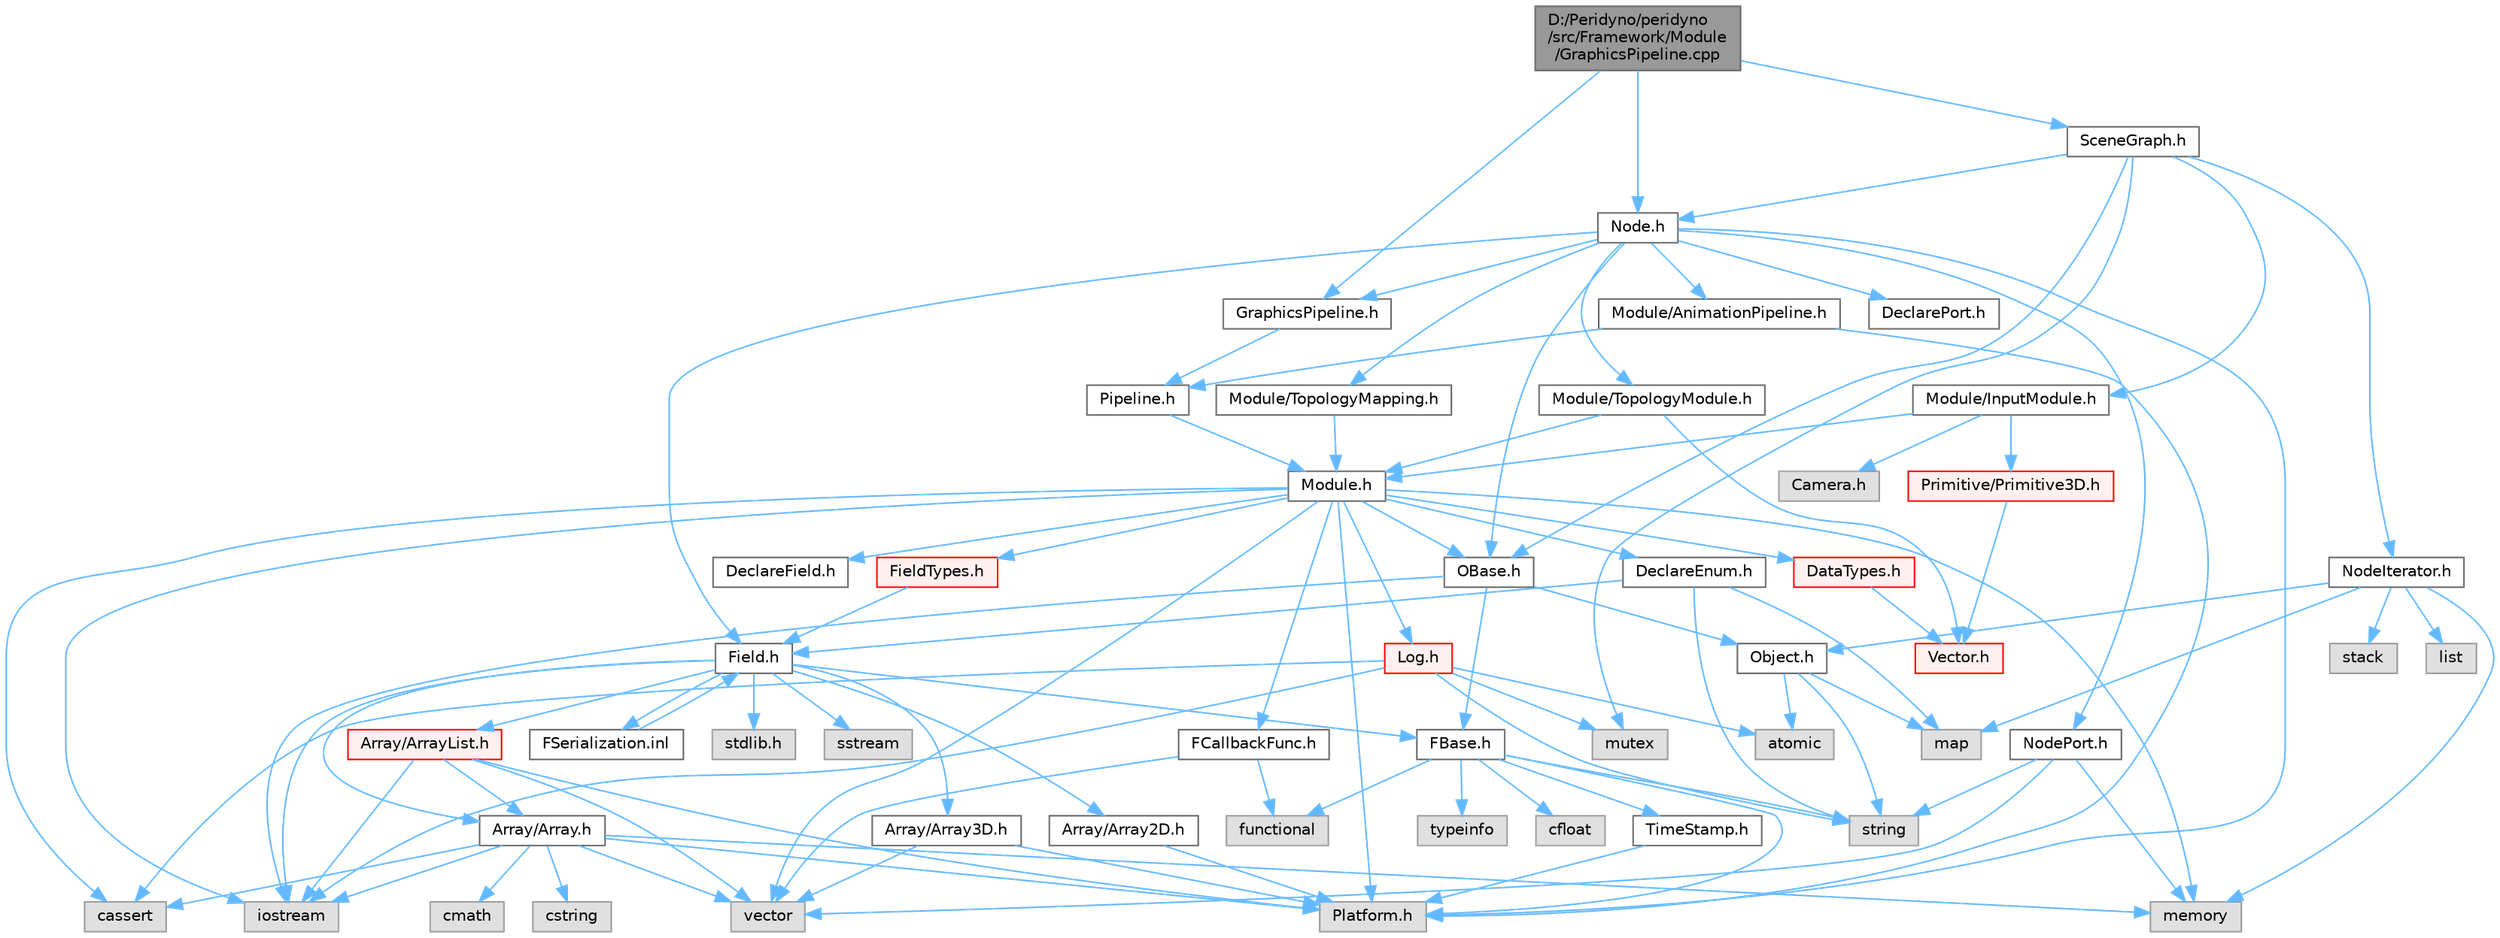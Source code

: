 digraph "D:/Peridyno/peridyno/src/Framework/Module/GraphicsPipeline.cpp"
{
 // LATEX_PDF_SIZE
  bgcolor="transparent";
  edge [fontname=Helvetica,fontsize=10,labelfontname=Helvetica,labelfontsize=10];
  node [fontname=Helvetica,fontsize=10,shape=box,height=0.2,width=0.4];
  Node1 [id="Node000001",label="D:/Peridyno/peridyno\l/src/Framework/Module\l/GraphicsPipeline.cpp",height=0.2,width=0.4,color="gray40", fillcolor="grey60", style="filled", fontcolor="black",tooltip=" "];
  Node1 -> Node2 [id="edge1_Node000001_Node000002",color="steelblue1",style="solid",tooltip=" "];
  Node2 [id="Node000002",label="GraphicsPipeline.h",height=0.2,width=0.4,color="grey40", fillcolor="white", style="filled",URL="$_graphics_pipeline_8h.html",tooltip=" "];
  Node2 -> Node3 [id="edge2_Node000002_Node000003",color="steelblue1",style="solid",tooltip=" "];
  Node3 [id="Node000003",label="Pipeline.h",height=0.2,width=0.4,color="grey40", fillcolor="white", style="filled",URL="$_pipeline_8h.html",tooltip=" "];
  Node3 -> Node4 [id="edge3_Node000003_Node000004",color="steelblue1",style="solid",tooltip=" "];
  Node4 [id="Node000004",label="Module.h",height=0.2,width=0.4,color="grey40", fillcolor="white", style="filled",URL="$_module_8h.html",tooltip=" "];
  Node4 -> Node5 [id="edge4_Node000004_Node000005",color="steelblue1",style="solid",tooltip=" "];
  Node5 [id="Node000005",label="Platform.h",height=0.2,width=0.4,color="grey60", fillcolor="#E0E0E0", style="filled",tooltip=" "];
  Node4 -> Node6 [id="edge5_Node000004_Node000006",color="steelblue1",style="solid",tooltip=" "];
  Node6 [id="Node000006",label="memory",height=0.2,width=0.4,color="grey60", fillcolor="#E0E0E0", style="filled",tooltip=" "];
  Node4 -> Node7 [id="edge6_Node000004_Node000007",color="steelblue1",style="solid",tooltip=" "];
  Node7 [id="Node000007",label="vector",height=0.2,width=0.4,color="grey60", fillcolor="#E0E0E0", style="filled",tooltip=" "];
  Node4 -> Node8 [id="edge7_Node000004_Node000008",color="steelblue1",style="solid",tooltip=" "];
  Node8 [id="Node000008",label="cassert",height=0.2,width=0.4,color="grey60", fillcolor="#E0E0E0", style="filled",tooltip=" "];
  Node4 -> Node9 [id="edge8_Node000004_Node000009",color="steelblue1",style="solid",tooltip=" "];
  Node9 [id="Node000009",label="iostream",height=0.2,width=0.4,color="grey60", fillcolor="#E0E0E0", style="filled",tooltip=" "];
  Node4 -> Node10 [id="edge9_Node000004_Node000010",color="steelblue1",style="solid",tooltip=" "];
  Node10 [id="Node000010",label="OBase.h",height=0.2,width=0.4,color="grey40", fillcolor="white", style="filled",URL="$_o_base_8h.html",tooltip=" "];
  Node10 -> Node9 [id="edge10_Node000010_Node000009",color="steelblue1",style="solid",tooltip=" "];
  Node10 -> Node11 [id="edge11_Node000010_Node000011",color="steelblue1",style="solid",tooltip=" "];
  Node11 [id="Node000011",label="FBase.h",height=0.2,width=0.4,color="grey40", fillcolor="white", style="filled",URL="$_f_base_8h.html",tooltip=" "];
  Node11 -> Node5 [id="edge12_Node000011_Node000005",color="steelblue1",style="solid",tooltip=" "];
  Node11 -> Node12 [id="edge13_Node000011_Node000012",color="steelblue1",style="solid",tooltip=" "];
  Node12 [id="Node000012",label="TimeStamp.h",height=0.2,width=0.4,color="grey40", fillcolor="white", style="filled",URL="$_time_stamp_8h.html",tooltip=" "];
  Node12 -> Node5 [id="edge14_Node000012_Node000005",color="steelblue1",style="solid",tooltip=" "];
  Node11 -> Node13 [id="edge15_Node000011_Node000013",color="steelblue1",style="solid",tooltip=" "];
  Node13 [id="Node000013",label="typeinfo",height=0.2,width=0.4,color="grey60", fillcolor="#E0E0E0", style="filled",tooltip=" "];
  Node11 -> Node14 [id="edge16_Node000011_Node000014",color="steelblue1",style="solid",tooltip=" "];
  Node14 [id="Node000014",label="string",height=0.2,width=0.4,color="grey60", fillcolor="#E0E0E0", style="filled",tooltip=" "];
  Node11 -> Node15 [id="edge17_Node000011_Node000015",color="steelblue1",style="solid",tooltip=" "];
  Node15 [id="Node000015",label="functional",height=0.2,width=0.4,color="grey60", fillcolor="#E0E0E0", style="filled",tooltip=" "];
  Node11 -> Node16 [id="edge18_Node000011_Node000016",color="steelblue1",style="solid",tooltip=" "];
  Node16 [id="Node000016",label="cfloat",height=0.2,width=0.4,color="grey60", fillcolor="#E0E0E0", style="filled",tooltip=" "];
  Node10 -> Node17 [id="edge19_Node000010_Node000017",color="steelblue1",style="solid",tooltip=" "];
  Node17 [id="Node000017",label="Object.h",height=0.2,width=0.4,color="grey40", fillcolor="white", style="filled",URL="$_object_8h.html",tooltip=" "];
  Node17 -> Node14 [id="edge20_Node000017_Node000014",color="steelblue1",style="solid",tooltip=" "];
  Node17 -> Node18 [id="edge21_Node000017_Node000018",color="steelblue1",style="solid",tooltip=" "];
  Node18 [id="Node000018",label="atomic",height=0.2,width=0.4,color="grey60", fillcolor="#E0E0E0", style="filled",tooltip=" "];
  Node17 -> Node19 [id="edge22_Node000017_Node000019",color="steelblue1",style="solid",tooltip=" "];
  Node19 [id="Node000019",label="map",height=0.2,width=0.4,color="grey60", fillcolor="#E0E0E0", style="filled",tooltip=" "];
  Node4 -> Node20 [id="edge23_Node000004_Node000020",color="steelblue1",style="solid",tooltip=" "];
  Node20 [id="Node000020",label="Log.h",height=0.2,width=0.4,color="red", fillcolor="#FFF0F0", style="filled",URL="$_log_8h.html",tooltip=" "];
  Node20 -> Node21 [id="edge24_Node000020_Node000021",color="steelblue1",style="solid",tooltip=" "];
  Node21 [id="Node000021",label="mutex",height=0.2,width=0.4,color="grey60", fillcolor="#E0E0E0", style="filled",tooltip=" "];
  Node20 -> Node14 [id="edge25_Node000020_Node000014",color="steelblue1",style="solid",tooltip=" "];
  Node20 -> Node9 [id="edge26_Node000020_Node000009",color="steelblue1",style="solid",tooltip=" "];
  Node20 -> Node8 [id="edge27_Node000020_Node000008",color="steelblue1",style="solid",tooltip=" "];
  Node20 -> Node18 [id="edge28_Node000020_Node000018",color="steelblue1",style="solid",tooltip=" "];
  Node4 -> Node29 [id="edge29_Node000004_Node000029",color="steelblue1",style="solid",tooltip=" "];
  Node29 [id="Node000029",label="DataTypes.h",height=0.2,width=0.4,color="red", fillcolor="#FFF0F0", style="filled",URL="$_data_types_8h.html",tooltip=" "];
  Node29 -> Node30 [id="edge30_Node000029_Node000030",color="steelblue1",style="solid",tooltip=" "];
  Node30 [id="Node000030",label="Vector.h",height=0.2,width=0.4,color="red", fillcolor="#FFF0F0", style="filled",URL="$_vector_8h.html",tooltip=" "];
  Node4 -> Node70 [id="edge31_Node000004_Node000070",color="steelblue1",style="solid",tooltip=" "];
  Node70 [id="Node000070",label="DeclareEnum.h",height=0.2,width=0.4,color="grey40", fillcolor="white", style="filled",URL="$_declare_enum_8h.html",tooltip=" "];
  Node70 -> Node19 [id="edge32_Node000070_Node000019",color="steelblue1",style="solid",tooltip=" "];
  Node70 -> Node14 [id="edge33_Node000070_Node000014",color="steelblue1",style="solid",tooltip=" "];
  Node70 -> Node71 [id="edge34_Node000070_Node000071",color="steelblue1",style="solid",tooltip=" "];
  Node71 [id="Node000071",label="Field.h",height=0.2,width=0.4,color="grey40", fillcolor="white", style="filled",URL="$_field_8h.html",tooltip=" "];
  Node71 -> Node9 [id="edge35_Node000071_Node000009",color="steelblue1",style="solid",tooltip=" "];
  Node71 -> Node72 [id="edge36_Node000071_Node000072",color="steelblue1",style="solid",tooltip=" "];
  Node72 [id="Node000072",label="stdlib.h",height=0.2,width=0.4,color="grey60", fillcolor="#E0E0E0", style="filled",tooltip=" "];
  Node71 -> Node73 [id="edge37_Node000071_Node000073",color="steelblue1",style="solid",tooltip=" "];
  Node73 [id="Node000073",label="sstream",height=0.2,width=0.4,color="grey60", fillcolor="#E0E0E0", style="filled",tooltip=" "];
  Node71 -> Node11 [id="edge38_Node000071_Node000011",color="steelblue1",style="solid",tooltip=" "];
  Node71 -> Node74 [id="edge39_Node000071_Node000074",color="steelblue1",style="solid",tooltip=" "];
  Node74 [id="Node000074",label="Array/Array.h",height=0.2,width=0.4,color="grey40", fillcolor="white", style="filled",URL="$_array_8h.html",tooltip=" "];
  Node74 -> Node5 [id="edge40_Node000074_Node000005",color="steelblue1",style="solid",tooltip=" "];
  Node74 -> Node8 [id="edge41_Node000074_Node000008",color="steelblue1",style="solid",tooltip=" "];
  Node74 -> Node7 [id="edge42_Node000074_Node000007",color="steelblue1",style="solid",tooltip=" "];
  Node74 -> Node9 [id="edge43_Node000074_Node000009",color="steelblue1",style="solid",tooltip=" "];
  Node74 -> Node75 [id="edge44_Node000074_Node000075",color="steelblue1",style="solid",tooltip=" "];
  Node75 [id="Node000075",label="cstring",height=0.2,width=0.4,color="grey60", fillcolor="#E0E0E0", style="filled",tooltip=" "];
  Node74 -> Node6 [id="edge45_Node000074_Node000006",color="steelblue1",style="solid",tooltip=" "];
  Node74 -> Node48 [id="edge46_Node000074_Node000048",color="steelblue1",style="solid",tooltip=" "];
  Node48 [id="Node000048",label="cmath",height=0.2,width=0.4,color="grey60", fillcolor="#E0E0E0", style="filled",tooltip=" "];
  Node71 -> Node76 [id="edge47_Node000071_Node000076",color="steelblue1",style="solid",tooltip=" "];
  Node76 [id="Node000076",label="Array/Array2D.h",height=0.2,width=0.4,color="grey40", fillcolor="white", style="filled",URL="$_array2_d_8h.html",tooltip=" "];
  Node76 -> Node5 [id="edge48_Node000076_Node000005",color="steelblue1",style="solid",tooltip=" "];
  Node71 -> Node77 [id="edge49_Node000071_Node000077",color="steelblue1",style="solid",tooltip=" "];
  Node77 [id="Node000077",label="Array/Array3D.h",height=0.2,width=0.4,color="grey40", fillcolor="white", style="filled",URL="$_array3_d_8h.html",tooltip=" "];
  Node77 -> Node5 [id="edge50_Node000077_Node000005",color="steelblue1",style="solid",tooltip=" "];
  Node77 -> Node7 [id="edge51_Node000077_Node000007",color="steelblue1",style="solid",tooltip=" "];
  Node71 -> Node78 [id="edge52_Node000071_Node000078",color="steelblue1",style="solid",tooltip=" "];
  Node78 [id="Node000078",label="Array/ArrayList.h",height=0.2,width=0.4,color="red", fillcolor="#FFF0F0", style="filled",URL="$_array_list_8h.html",tooltip=" "];
  Node78 -> Node7 [id="edge53_Node000078_Node000007",color="steelblue1",style="solid",tooltip=" "];
  Node78 -> Node9 [id="edge54_Node000078_Node000009",color="steelblue1",style="solid",tooltip=" "];
  Node78 -> Node5 [id="edge55_Node000078_Node000005",color="steelblue1",style="solid",tooltip=" "];
  Node78 -> Node74 [id="edge56_Node000078_Node000074",color="steelblue1",style="solid",tooltip=" "];
  Node71 -> Node84 [id="edge57_Node000071_Node000084",color="steelblue1",style="solid",tooltip=" "];
  Node84 [id="Node000084",label="FSerialization.inl",height=0.2,width=0.4,color="grey40", fillcolor="white", style="filled",URL="$_f_serialization_8inl.html",tooltip=" "];
  Node84 -> Node71 [id="edge58_Node000084_Node000071",color="steelblue1",style="solid",tooltip=" "];
  Node4 -> Node85 [id="edge59_Node000004_Node000085",color="steelblue1",style="solid",tooltip=" "];
  Node85 [id="Node000085",label="DeclareField.h",height=0.2,width=0.4,color="grey40", fillcolor="white", style="filled",URL="$_declare_field_8h.html",tooltip=" "];
  Node4 -> Node86 [id="edge60_Node000004_Node000086",color="steelblue1",style="solid",tooltip=" "];
  Node86 [id="Node000086",label="FCallbackFunc.h",height=0.2,width=0.4,color="grey40", fillcolor="white", style="filled",URL="$_f_callback_func_8h.html",tooltip=" "];
  Node86 -> Node7 [id="edge61_Node000086_Node000007",color="steelblue1",style="solid",tooltip=" "];
  Node86 -> Node15 [id="edge62_Node000086_Node000015",color="steelblue1",style="solid",tooltip=" "];
  Node4 -> Node87 [id="edge63_Node000004_Node000087",color="steelblue1",style="solid",tooltip=" "];
  Node87 [id="Node000087",label="FieldTypes.h",height=0.2,width=0.4,color="red", fillcolor="#FFF0F0", style="filled",URL="$_field_types_8h.html",tooltip=" "];
  Node87 -> Node71 [id="edge64_Node000087_Node000071",color="steelblue1",style="solid",tooltip=" "];
  Node1 -> Node89 [id="edge65_Node000001_Node000089",color="steelblue1",style="solid",tooltip=" "];
  Node89 [id="Node000089",label="Node.h",height=0.2,width=0.4,color="grey40", fillcolor="white", style="filled",URL="$_node_8h.html",tooltip=" "];
  Node89 -> Node10 [id="edge66_Node000089_Node000010",color="steelblue1",style="solid",tooltip=" "];
  Node89 -> Node71 [id="edge67_Node000089_Node000071",color="steelblue1",style="solid",tooltip=" "];
  Node89 -> Node5 [id="edge68_Node000089_Node000005",color="steelblue1",style="solid",tooltip=" "];
  Node89 -> Node90 [id="edge69_Node000089_Node000090",color="steelblue1",style="solid",tooltip=" "];
  Node90 [id="Node000090",label="DeclarePort.h",height=0.2,width=0.4,color="grey40", fillcolor="white", style="filled",URL="$_declare_port_8h.html",tooltip=" "];
  Node89 -> Node91 [id="edge70_Node000089_Node000091",color="steelblue1",style="solid",tooltip=" "];
  Node91 [id="Node000091",label="NodePort.h",height=0.2,width=0.4,color="grey40", fillcolor="white", style="filled",URL="$_node_port_8h.html",tooltip=" "];
  Node91 -> Node14 [id="edge71_Node000091_Node000014",color="steelblue1",style="solid",tooltip=" "];
  Node91 -> Node7 [id="edge72_Node000091_Node000007",color="steelblue1",style="solid",tooltip=" "];
  Node91 -> Node6 [id="edge73_Node000091_Node000006",color="steelblue1",style="solid",tooltip=" "];
  Node89 -> Node92 [id="edge74_Node000089_Node000092",color="steelblue1",style="solid",tooltip=" "];
  Node92 [id="Node000092",label="Module/TopologyModule.h",height=0.2,width=0.4,color="grey40", fillcolor="white", style="filled",URL="$_topology_module_8h.html",tooltip=" "];
  Node92 -> Node30 [id="edge75_Node000092_Node000030",color="steelblue1",style="solid",tooltip=" "];
  Node92 -> Node4 [id="edge76_Node000092_Node000004",color="steelblue1",style="solid",tooltip=" "];
  Node89 -> Node93 [id="edge77_Node000089_Node000093",color="steelblue1",style="solid",tooltip=" "];
  Node93 [id="Node000093",label="Module/TopologyMapping.h",height=0.2,width=0.4,color="grey40", fillcolor="white", style="filled",URL="$_topology_mapping_8h.html",tooltip=" "];
  Node93 -> Node4 [id="edge78_Node000093_Node000004",color="steelblue1",style="solid",tooltip=" "];
  Node89 -> Node94 [id="edge79_Node000089_Node000094",color="steelblue1",style="solid",tooltip=" "];
  Node94 [id="Node000094",label="Module/AnimationPipeline.h",height=0.2,width=0.4,color="grey40", fillcolor="white", style="filled",URL="$_animation_pipeline_8h.html",tooltip=" "];
  Node94 -> Node3 [id="edge80_Node000094_Node000003",color="steelblue1",style="solid",tooltip=" "];
  Node94 -> Node5 [id="edge81_Node000094_Node000005",color="steelblue1",style="solid",tooltip=" "];
  Node89 -> Node2 [id="edge82_Node000089_Node000002",color="steelblue1",style="solid",tooltip=" "];
  Node1 -> Node95 [id="edge83_Node000001_Node000095",color="steelblue1",style="solid",tooltip=" "];
  Node95 [id="Node000095",label="SceneGraph.h",height=0.2,width=0.4,color="grey40", fillcolor="white", style="filled",URL="$_scene_graph_8h.html",tooltip=" "];
  Node95 -> Node10 [id="edge84_Node000095_Node000010",color="steelblue1",style="solid",tooltip=" "];
  Node95 -> Node89 [id="edge85_Node000095_Node000089",color="steelblue1",style="solid",tooltip=" "];
  Node95 -> Node96 [id="edge86_Node000095_Node000096",color="steelblue1",style="solid",tooltip=" "];
  Node96 [id="Node000096",label="NodeIterator.h",height=0.2,width=0.4,color="grey40", fillcolor="white", style="filled",URL="$_node_iterator_8h.html",tooltip=" "];
  Node96 -> Node97 [id="edge87_Node000096_Node000097",color="steelblue1",style="solid",tooltip=" "];
  Node97 [id="Node000097",label="stack",height=0.2,width=0.4,color="grey60", fillcolor="#E0E0E0", style="filled",tooltip=" "];
  Node96 -> Node98 [id="edge88_Node000096_Node000098",color="steelblue1",style="solid",tooltip=" "];
  Node98 [id="Node000098",label="list",height=0.2,width=0.4,color="grey60", fillcolor="#E0E0E0", style="filled",tooltip=" "];
  Node96 -> Node19 [id="edge89_Node000096_Node000019",color="steelblue1",style="solid",tooltip=" "];
  Node96 -> Node6 [id="edge90_Node000096_Node000006",color="steelblue1",style="solid",tooltip=" "];
  Node96 -> Node17 [id="edge91_Node000096_Node000017",color="steelblue1",style="solid",tooltip=" "];
  Node95 -> Node99 [id="edge92_Node000095_Node000099",color="steelblue1",style="solid",tooltip=" "];
  Node99 [id="Node000099",label="Module/InputModule.h",height=0.2,width=0.4,color="grey40", fillcolor="white", style="filled",URL="$_input_module_8h.html",tooltip=" "];
  Node99 -> Node4 [id="edge93_Node000099_Node000004",color="steelblue1",style="solid",tooltip=" "];
  Node99 -> Node100 [id="edge94_Node000099_Node000100",color="steelblue1",style="solid",tooltip=" "];
  Node100 [id="Node000100",label="Camera.h",height=0.2,width=0.4,color="grey60", fillcolor="#E0E0E0", style="filled",tooltip=" "];
  Node99 -> Node101 [id="edge95_Node000099_Node000101",color="steelblue1",style="solid",tooltip=" "];
  Node101 [id="Node000101",label="Primitive/Primitive3D.h",height=0.2,width=0.4,color="red", fillcolor="#FFF0F0", style="filled",URL="$_primitive3_d_8h.html",tooltip=" "];
  Node101 -> Node30 [id="edge96_Node000101_Node000030",color="steelblue1",style="solid",tooltip=" "];
  Node95 -> Node21 [id="edge97_Node000095_Node000021",color="steelblue1",style="solid",tooltip=" "];
}
